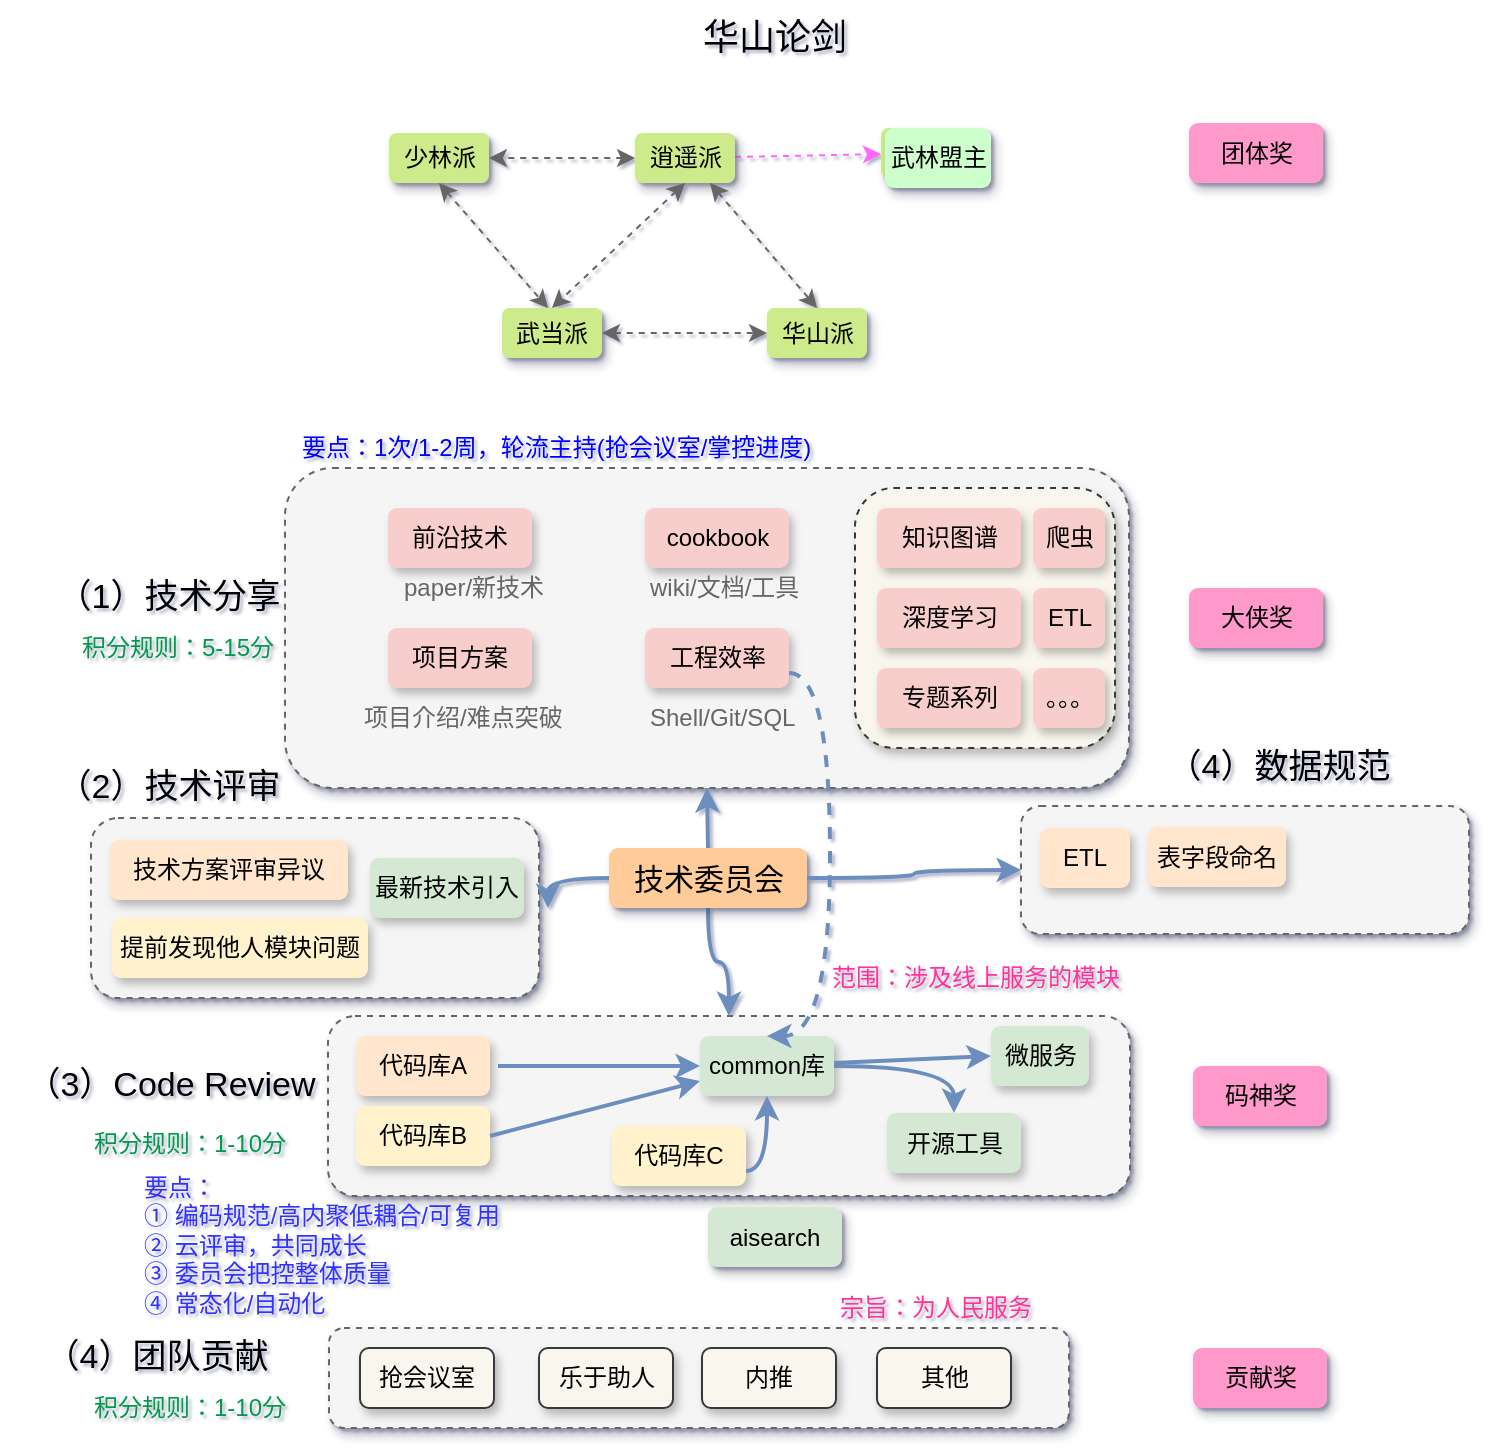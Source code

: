 <mxfile version="12.2.2" type="device" pages="1"><diagram id="eaL2HAdVWl4fG8aLwBfp" name="Page-1"><mxGraphModel dx="1010" dy="579" grid="1" gridSize="10" guides="1" tooltips="1" connect="1" arrows="1" fold="1" page="1" pageScale="1" pageWidth="827" pageHeight="1169" math="0" shadow="1"><root><mxCell id="0"/><mxCell id="1" parent="0"/><mxCell id="OI8JYADkr65iXDbuKEbx-1" value="" style="rounded=1;whiteSpace=wrap;html=1;fillColor=#f5f5f5;strokeColor=#666666;glass=0;comic=0;shadow=1;dashed=1;fontColor=#333333;" parent="1" vertex="1"><mxGeometry x="190" y="524" width="401" height="90" as="geometry"/></mxCell><mxCell id="OI8JYADkr65iXDbuKEbx-2" value="" style="rounded=1;whiteSpace=wrap;html=1;fillColor=#f5f5f5;strokeColor=#666666;glass=0;comic=0;shadow=1;dashed=1;fontColor=#333333;" parent="1" vertex="1"><mxGeometry x="168.5" y="250" width="422" height="160" as="geometry"/></mxCell><mxCell id="OI8JYADkr65iXDbuKEbx-4" value="前沿技术" style="rounded=1;whiteSpace=wrap;html=1;fillColor=#f8cecc;strokeColor=none;glass=0;comic=0;shadow=1;" parent="1" vertex="1"><mxGeometry x="220" y="270" width="72" height="30" as="geometry"/></mxCell><mxCell id="OI8JYADkr65iXDbuKEbx-5" value="代码库A" style="rounded=1;whiteSpace=wrap;html=1;fillColor=#ffe6cc;strokeColor=none;glass=0;comic=0;shadow=1;" parent="1" vertex="1"><mxGeometry x="204" y="534" width="67" height="30" as="geometry"/></mxCell><mxCell id="OI8JYADkr65iXDbuKEbx-6" value="代码库B" style="rounded=1;whiteSpace=wrap;html=1;fillColor=#fff2cc;strokeColor=none;glass=0;comic=0;shadow=1;" parent="1" vertex="1"><mxGeometry x="204" y="569" width="67" height="30" as="geometry"/></mxCell><mxCell id="OI8JYADkr65iXDbuKEbx-7" value="common库" style="rounded=1;whiteSpace=wrap;html=1;fillColor=#d5e8d4;strokeColor=none;glass=0;comic=0;shadow=1;labelBackgroundColor=none;labelBorderColor=none;" parent="1" vertex="1"><mxGeometry x="376" y="534" width="67" height="30" as="geometry"/></mxCell><mxCell id="OI8JYADkr65iXDbuKEbx-8" value="" style="rounded=0;comic=0;jumpSize=11;orthogonalLoop=1;jettySize=auto;html=1;shadow=0;strokeColor=#6c8ebf;strokeWidth=2;fontSize=13;fillColor=#dae8fc;entryX=0;entryY=0.5;entryDx=0;entryDy=0;" parent="1" target="OI8JYADkr65iXDbuKEbx-7" edge="1"><mxGeometry relative="1" as="geometry"><mxPoint x="275" y="549" as="sourcePoint"/><mxPoint x="214.5" y="559.333" as="targetPoint"/></mxGeometry></mxCell><mxCell id="OI8JYADkr65iXDbuKEbx-9" value="" style="rounded=0;comic=0;jumpSize=11;orthogonalLoop=1;jettySize=auto;html=1;shadow=0;strokeColor=#6c8ebf;strokeWidth=2;fontSize=13;fillColor=#dae8fc;exitX=1;exitY=0.5;exitDx=0;exitDy=0;entryX=0;entryY=0.75;entryDx=0;entryDy=0;" parent="1" source="OI8JYADkr65iXDbuKEbx-6" target="OI8JYADkr65iXDbuKEbx-7" edge="1"><mxGeometry relative="1" as="geometry"><mxPoint x="372.5" y="549" as="sourcePoint"/><mxPoint x="408.5" y="554" as="targetPoint"/></mxGeometry></mxCell><UserObject label="（1）技术分享" id="OI8JYADkr65iXDbuKEbx-10"><mxCell style="text;html=1;resizable=0;autosize=1;align=center;verticalAlign=middle;points=[];fillColor=none;strokeColor=none;rounded=0;shadow=1;glass=0;dashed=1;comic=0;fontSize=17;" parent="1" vertex="1"><mxGeometry x="44.5" y="300" width="130" height="30" as="geometry"/></mxCell></UserObject><UserObject label="（3）Code Review" id="OI8JYADkr65iXDbuKEbx-11"><mxCell style="text;html=1;resizable=0;autosize=1;align=center;verticalAlign=middle;points=[];fillColor=none;strokeColor=none;rounded=0;shadow=1;glass=0;dashed=1;comic=0;fontSize=17;" parent="1" vertex="1"><mxGeometry x="30.5" y="544" width="160" height="30" as="geometry"/></mxCell></UserObject><mxCell id="OI8JYADkr65iXDbuKEbx-13" value="范围：涉及线上服务的模块" style="text;html=1;resizable=0;points=[];autosize=1;align=left;verticalAlign=top;spacingTop=-4;fontSize=12;fontColor=#FF3399;" parent="1" vertex="1"><mxGeometry x="439.5" y="495" width="160" height="20" as="geometry"/></mxCell><UserObject label="华山论剑" id="OI8JYADkr65iXDbuKEbx-14"><mxCell style="text;html=1;resizable=0;autosize=1;align=center;verticalAlign=middle;points=[];fillColor=none;strokeColor=none;rounded=0;shadow=1;glass=0;dashed=1;comic=0;fontSize=18;" parent="1" vertex="1"><mxGeometry x="373" y="20" width="80" height="30" as="geometry"/></mxCell></UserObject><mxCell id="OI8JYADkr65iXDbuKEbx-15" value="项目方案" style="rounded=1;whiteSpace=wrap;html=1;fillColor=#f8cecc;strokeColor=none;glass=0;comic=0;shadow=1;" parent="1" vertex="1"><mxGeometry x="220" y="330" width="72" height="30" as="geometry"/></mxCell><UserObject label="（4）团队贡献" id="OI8JYADkr65iXDbuKEbx-18"><mxCell style="text;html=1;resizable=0;autosize=1;align=center;verticalAlign=middle;points=[];fillColor=none;strokeColor=none;rounded=0;shadow=1;glass=0;dashed=1;comic=0;fontSize=17;" parent="1" vertex="1"><mxGeometry x="38.5" y="680" width="130" height="30" as="geometry"/></mxCell></UserObject><mxCell id="OI8JYADkr65iXDbuKEbx-20" value="" style="rounded=1;whiteSpace=wrap;html=1;fillColor=#f5f5f5;strokeColor=#666666;glass=0;comic=0;shadow=1;dashed=1;fontColor=#333333;" parent="1" vertex="1"><mxGeometry x="190.5" y="680" width="370" height="50" as="geometry"/></mxCell><mxCell id="OI8JYADkr65iXDbuKEbx-21" value="抢会议室" style="rounded=1;whiteSpace=wrap;html=1;fillColor=#f9f7ed;strokeColor=#36393d;glass=0;comic=0;shadow=1;" parent="1" vertex="1"><mxGeometry x="206" y="690" width="67" height="30" as="geometry"/></mxCell><mxCell id="OI8JYADkr65iXDbuKEbx-22" value="贡献奖" style="rounded=1;whiteSpace=wrap;html=1;fillColor=#FF99CC;strokeColor=none;glass=0;comic=0;shadow=1;" parent="1" vertex="1"><mxGeometry x="622.5" y="690" width="67" height="30" as="geometry"/></mxCell><mxCell id="OI8JYADkr65iXDbuKEbx-23" value="码神奖" style="rounded=1;whiteSpace=wrap;html=1;fillColor=#FF99CC;strokeColor=none;glass=0;comic=0;shadow=1;" parent="1" vertex="1"><mxGeometry x="622.5" y="549" width="67" height="30" as="geometry"/></mxCell><mxCell id="OI8JYADkr65iXDbuKEbx-24" value="大侠奖" style="rounded=1;whiteSpace=wrap;html=1;fillColor=#FF99CC;strokeColor=none;glass=0;comic=0;shadow=1;" parent="1" vertex="1"><mxGeometry x="620.5" y="310" width="67" height="30" as="geometry"/></mxCell><mxCell id="OI8JYADkr65iXDbuKEbx-25" value="乐于助人" style="rounded=1;whiteSpace=wrap;html=1;fillColor=#f9f7ed;strokeColor=#36393d;glass=0;comic=0;shadow=1;" parent="1" vertex="1"><mxGeometry x="295.5" y="690" width="67" height="30" as="geometry"/></mxCell><mxCell id="OI8JYADkr65iXDbuKEbx-26" value="内推" style="rounded=1;whiteSpace=wrap;html=1;fillColor=#f9f7ed;strokeColor=#36393d;glass=0;comic=0;shadow=1;" parent="1" vertex="1"><mxGeometry x="377" y="690" width="67" height="30" as="geometry"/></mxCell><mxCell id="OI8JYADkr65iXDbuKEbx-28" value="" style="edgeStyle=orthogonalEdgeStyle;curved=1;rounded=0;comic=0;jumpSize=11;orthogonalLoop=1;jettySize=auto;html=1;shadow=0;strokeColor=#6c8ebf;strokeWidth=2;fontSize=13;fillColor=#dae8fc;exitX=0.5;exitY=0;exitDx=0;exitDy=0;entryX=0.5;entryY=1;entryDx=0;entryDy=0;" parent="1" source="OI8JYADkr65iXDbuKEbx-27" target="OI8JYADkr65iXDbuKEbx-2" edge="1"><mxGeometry relative="1" as="geometry"><mxPoint x="266.5" y="310" as="sourcePoint"/><mxPoint x="255.5" y="460" as="targetPoint"/></mxGeometry></mxCell><mxCell id="OI8JYADkr65iXDbuKEbx-29" value="" style="edgeStyle=orthogonalEdgeStyle;curved=1;rounded=0;comic=0;jumpSize=11;orthogonalLoop=1;jettySize=auto;html=1;shadow=0;strokeColor=#6c8ebf;strokeWidth=2;fontSize=13;fillColor=#dae8fc;exitX=0.5;exitY=1;exitDx=0;exitDy=0;entryX=0.5;entryY=0;entryDx=0;entryDy=0;" parent="1" source="OI8JYADkr65iXDbuKEbx-27" target="OI8JYADkr65iXDbuKEbx-1" edge="1"><mxGeometry relative="1" as="geometry"><mxPoint x="465.5" y="464" as="sourcePoint"/><mxPoint x="366.5" y="424" as="targetPoint"/></mxGeometry></mxCell><mxCell id="OI8JYADkr65iXDbuKEbx-30" value="代码库C" style="rounded=1;whiteSpace=wrap;html=1;fillColor=#fff2cc;strokeColor=none;glass=0;comic=0;shadow=1;" parent="1" vertex="1"><mxGeometry x="332" y="579" width="67" height="30" as="geometry"/></mxCell><mxCell id="OI8JYADkr65iXDbuKEbx-31" value="" style="edgeStyle=orthogonalEdgeStyle;curved=1;rounded=0;comic=0;jumpSize=11;orthogonalLoop=1;jettySize=auto;html=1;shadow=0;strokeColor=#6c8ebf;strokeWidth=2;fontSize=13;fillColor=#dae8fc;exitX=1;exitY=0.75;exitDx=0;exitDy=0;entryX=0.5;entryY=1;entryDx=0;entryDy=0;" parent="1" source="OI8JYADkr65iXDbuKEbx-30" target="OI8JYADkr65iXDbuKEbx-7" edge="1"><mxGeometry relative="1" as="geometry"><mxPoint x="281.5" y="594" as="sourcePoint"/><mxPoint x="408.5" y="544" as="targetPoint"/></mxGeometry></mxCell><mxCell id="OI8JYADkr65iXDbuKEbx-33" value="工程效率" style="rounded=1;whiteSpace=wrap;html=1;fillColor=#f8cecc;strokeColor=none;glass=0;comic=0;shadow=1;" parent="1" vertex="1"><mxGeometry x="348.5" y="330" width="72" height="30" as="geometry"/></mxCell><mxCell id="OI8JYADkr65iXDbuKEbx-34" value="要点：1次/1-2周，轮流主持(抢会议室/掌控进度)" style="text;html=1;resizable=0;points=[];autosize=1;align=left;verticalAlign=top;spacingTop=-4;fontSize=12;fontColor=#0000FF;" parent="1" vertex="1"><mxGeometry x="174.5" y="230" width="270" height="20" as="geometry"/></mxCell><mxCell id="OI8JYADkr65iXDbuKEbx-35" value="要点：&lt;br&gt;① 编码规范/高内聚低耦合/可复用&lt;br&gt;② 云评审，共同成长&lt;br&gt;③ 委员会把控整体质量&lt;br&gt;④ 常态化/自动化" style="text;html=1;resizable=0;points=[];autosize=1;align=left;verticalAlign=top;spacingTop=-4;fontSize=12;fontColor=#3333FF;" parent="1" vertex="1"><mxGeometry x="95.5" y="600" width="190" height="70" as="geometry"/></mxCell><mxCell id="OI8JYADkr65iXDbuKEbx-36" value="cookbook" style="rounded=1;whiteSpace=wrap;html=1;fillColor=#f8cecc;strokeColor=none;glass=0;comic=0;shadow=1;" parent="1" vertex="1"><mxGeometry x="348.5" y="270" width="72" height="30" as="geometry"/></mxCell><mxCell id="OI8JYADkr65iXDbuKEbx-37" value="宗旨：为人民服务" style="text;html=1;resizable=0;points=[];autosize=1;align=left;verticalAlign=top;spacingTop=-4;fontSize=12;fontColor=#FF3399;" parent="1" vertex="1"><mxGeometry x="444" y="660" width="110" height="20" as="geometry"/></mxCell><mxCell id="OI8JYADkr65iXDbuKEbx-27" value="技术委员会" style="rounded=1;whiteSpace=wrap;html=1;fillColor=#ffcc99;strokeColor=none;glass=0;comic=0;shadow=1;fontSize=15;" parent="1" vertex="1"><mxGeometry x="330.5" y="440" width="99" height="30" as="geometry"/></mxCell><mxCell id="OI8JYADkr65iXDbuKEbx-39" value="" style="edgeStyle=orthogonalEdgeStyle;curved=1;rounded=0;comic=0;jumpSize=11;orthogonalLoop=1;jettySize=auto;html=1;shadow=0;strokeColor=#6c8ebf;strokeWidth=2;fontSize=13;fillColor=#dae8fc;exitX=1;exitY=0.75;exitDx=0;exitDy=0;entryX=0.5;entryY=0;entryDx=0;entryDy=0;dashed=1;" parent="1" source="OI8JYADkr65iXDbuKEbx-33" target="OI8JYADkr65iXDbuKEbx-7" edge="1"><mxGeometry relative="1" as="geometry"><mxPoint x="309.5" y="460" as="sourcePoint"/><mxPoint x="374.5" y="420" as="targetPoint"/><Array as="points"><mxPoint x="441" y="353"/><mxPoint x="441" y="534"/></Array></mxGeometry></mxCell><mxCell id="OI8JYADkr65iXDbuKEbx-40" value="" style="rounded=1;whiteSpace=wrap;html=1;fillColor=#f9f7ed;strokeColor=#36393d;glass=0;comic=0;shadow=1;dashed=1;" parent="1" vertex="1"><mxGeometry x="453.5" y="260" width="130" height="130" as="geometry"/></mxCell><mxCell id="OI8JYADkr65iXDbuKEbx-41" value="知识图谱" style="rounded=1;whiteSpace=wrap;html=1;fillColor=#f8cecc;strokeColor=none;glass=0;comic=0;shadow=1;" parent="1" vertex="1"><mxGeometry x="464.5" y="270" width="72" height="30" as="geometry"/></mxCell><mxCell id="OI8JYADkr65iXDbuKEbx-42" value="深度学习" style="rounded=1;whiteSpace=wrap;html=1;fillColor=#f8cecc;strokeColor=none;glass=0;comic=0;shadow=1;" parent="1" vertex="1"><mxGeometry x="464.5" y="310" width="72" height="30" as="geometry"/></mxCell><mxCell id="OI8JYADkr65iXDbuKEbx-43" value="专题系列" style="rounded=1;whiteSpace=wrap;html=1;fillColor=#f8cecc;strokeColor=none;glass=0;comic=0;shadow=1;" parent="1" vertex="1"><mxGeometry x="464.5" y="350" width="72" height="30" as="geometry"/></mxCell><mxCell id="OI8JYADkr65iXDbuKEbx-44" value="爬虫" style="rounded=1;whiteSpace=wrap;html=1;fillColor=#f8cecc;strokeColor=none;glass=0;comic=0;shadow=1;" parent="1" vertex="1"><mxGeometry x="542.5" y="270" width="36" height="30" as="geometry"/></mxCell><mxCell id="OI8JYADkr65iXDbuKEbx-45" value="ETL" style="rounded=1;whiteSpace=wrap;html=1;fillColor=#f8cecc;strokeColor=none;glass=0;comic=0;shadow=1;" parent="1" vertex="1"><mxGeometry x="542.5" y="310" width="36" height="30" as="geometry"/></mxCell><mxCell id="OI8JYADkr65iXDbuKEbx-46" value="。。。" style="rounded=1;whiteSpace=wrap;html=1;fillColor=#f8cecc;strokeColor=none;glass=0;comic=0;shadow=1;" parent="1" vertex="1"><mxGeometry x="542.5" y="350" width="36" height="30" as="geometry"/></mxCell><mxCell id="OI8JYADkr65iXDbuKEbx-50" value="开源工具" style="rounded=1;whiteSpace=wrap;html=1;fillColor=#d5e8d4;strokeColor=none;glass=0;comic=0;shadow=1;labelBackgroundColor=none;labelBorderColor=none;" parent="1" vertex="1"><mxGeometry x="469.5" y="572.5" width="67" height="30" as="geometry"/></mxCell><mxCell id="OI8JYADkr65iXDbuKEbx-51" value="" style="edgeStyle=orthogonalEdgeStyle;curved=1;rounded=0;comic=0;jumpSize=11;orthogonalLoop=1;jettySize=auto;html=1;shadow=0;strokeColor=#6c8ebf;strokeWidth=2;fontSize=13;fillColor=#dae8fc;exitX=1;exitY=0.5;exitDx=0;exitDy=0;entryX=0.5;entryY=0;entryDx=0;entryDy=0;" parent="1" source="OI8JYADkr65iXDbuKEbx-7" target="OI8JYADkr65iXDbuKEbx-50" edge="1"><mxGeometry relative="1" as="geometry"><mxPoint x="355.5" y="460" as="sourcePoint"/><mxPoint x="389.5" y="420" as="targetPoint"/></mxGeometry></mxCell><mxCell id="OI8JYADkr65iXDbuKEbx-52" value="paper/新技术" style="text;html=1;resizable=0;points=[];autosize=1;align=left;verticalAlign=top;spacingTop=-4;fontSize=12;fontColor=#666666;" parent="1" vertex="1"><mxGeometry x="225.5" y="300" width="90" height="20" as="geometry"/></mxCell><mxCell id="OI8JYADkr65iXDbuKEbx-53" value="wiki/文档/工具" style="text;html=1;resizable=0;points=[];autosize=1;align=left;verticalAlign=top;spacingTop=-4;fontSize=12;fontColor=#666666;" parent="1" vertex="1"><mxGeometry x="348.5" y="300" width="90" height="20" as="geometry"/></mxCell><mxCell id="OI8JYADkr65iXDbuKEbx-54" value="项目介绍/难点突破" style="text;html=1;resizable=0;points=[];autosize=1;align=left;verticalAlign=top;spacingTop=-4;fontSize=12;fontColor=#666666;" parent="1" vertex="1"><mxGeometry x="206" y="365" width="110" height="20" as="geometry"/></mxCell><mxCell id="OI8JYADkr65iXDbuKEbx-55" value="Shell/Git/SQL" style="text;html=1;resizable=0;points=[];autosize=1;align=left;verticalAlign=top;spacingTop=-4;fontSize=12;fontColor=#666666;" parent="1" vertex="1"><mxGeometry x="348.5" y="365" width="90" height="20" as="geometry"/></mxCell><mxCell id="OI8JYADkr65iXDbuKEbx-67" value="武当派" style="rounded=1;whiteSpace=wrap;html=1;fillColor=#cdeb8b;strokeColor=none;glass=0;comic=0;shadow=1;" parent="1" vertex="1"><mxGeometry x="277" y="170" width="50" height="25" as="geometry"/></mxCell><mxCell id="OI8JYADkr65iXDbuKEbx-68" value="" style="edgeStyle=none;rounded=0;orthogonalLoop=1;jettySize=auto;html=1;dashed=1;startArrow=none;startFill=0;endArrow=classic;endFill=1;strokeColor=#FF66FF;fontSize=15;fontColor=#666666;" parent="1" source="OI8JYADkr65iXDbuKEbx-69" target="OI8JYADkr65iXDbuKEbx-70" edge="1"><mxGeometry relative="1" as="geometry"/></mxCell><mxCell id="OI8JYADkr65iXDbuKEbx-69" value="逍遥派" style="rounded=1;whiteSpace=wrap;html=1;fillColor=#cdeb8b;strokeColor=none;glass=0;comic=0;shadow=1;" parent="1" vertex="1"><mxGeometry x="343.5" y="82.5" width="50" height="25" as="geometry"/></mxCell><mxCell id="OI8JYADkr65iXDbuKEbx-70" value="逍遥派" style="rounded=1;whiteSpace=wrap;html=1;fillColor=#cdeb8b;strokeColor=none;glass=0;comic=0;shadow=1;" parent="1" vertex="1"><mxGeometry x="466.5" y="80" width="50" height="25" as="geometry"/></mxCell><mxCell id="OI8JYADkr65iXDbuKEbx-71" value="华山派" style="rounded=1;whiteSpace=wrap;html=1;fillColor=#cdeb8b;strokeColor=none;glass=0;comic=0;shadow=1;" parent="1" vertex="1"><mxGeometry x="409.5" y="170" width="50" height="25" as="geometry"/></mxCell><mxCell id="OI8JYADkr65iXDbuKEbx-72" value="" style="rounded=0;orthogonalLoop=1;jettySize=auto;html=1;dashed=1;strokeColor=#666666;fontSize=15;fontColor=#666666;endArrow=classic;endFill=1;startArrow=classic;startFill=1;exitX=0.75;exitY=1;exitDx=0;exitDy=0;entryX=0.5;entryY=0;entryDx=0;entryDy=0;" parent="1" source="OI8JYADkr65iXDbuKEbx-69" target="OI8JYADkr65iXDbuKEbx-71" edge="1"><mxGeometry relative="1" as="geometry"><mxPoint x="396.5" y="102.5" as="sourcePoint"/><mxPoint x="476.5" y="102.5" as="targetPoint"/></mxGeometry></mxCell><mxCell id="OI8JYADkr65iXDbuKEbx-73" value="" style="rounded=0;orthogonalLoop=1;jettySize=auto;html=1;dashed=1;strokeColor=#666666;fontSize=15;fontColor=#666666;endArrow=classic;endFill=1;startArrow=classic;startFill=1;exitX=0.5;exitY=1;exitDx=0;exitDy=0;entryX=0.5;entryY=0;entryDx=0;entryDy=0;" parent="1" source="OI8JYADkr65iXDbuKEbx-69" target="OI8JYADkr65iXDbuKEbx-67" edge="1"><mxGeometry relative="1" as="geometry"><mxPoint x="384" y="115" as="sourcePoint"/><mxPoint x="444.5" y="180" as="targetPoint"/></mxGeometry></mxCell><mxCell id="OI8JYADkr65iXDbuKEbx-74" value="" style="rounded=0;orthogonalLoop=1;jettySize=auto;html=1;dashed=1;strokeColor=#666666;fontSize=15;fontColor=#666666;endArrow=classic;endFill=1;startArrow=classic;startFill=1;exitX=1;exitY=0.5;exitDx=0;exitDy=0;entryX=0;entryY=0.5;entryDx=0;entryDy=0;" parent="1" source="OI8JYADkr65iXDbuKEbx-67" target="OI8JYADkr65iXDbuKEbx-71" edge="1"><mxGeometry relative="1" as="geometry"><mxPoint x="394" y="125" as="sourcePoint"/><mxPoint x="454.5" y="190" as="targetPoint"/></mxGeometry></mxCell><mxCell id="OI8JYADkr65iXDbuKEbx-75" value="武林盟主" style="rounded=1;whiteSpace=wrap;html=1;fillColor=#CCFFCC;strokeColor=none;glass=0;comic=0;shadow=1;" parent="1" vertex="1"><mxGeometry x="468.5" y="80" width="53" height="30" as="geometry"/></mxCell><mxCell id="OI8JYADkr65iXDbuKEbx-76" value="团体奖" style="rounded=1;whiteSpace=wrap;html=1;fillColor=#FF99CC;strokeColor=none;glass=0;comic=0;shadow=1;" parent="1" vertex="1"><mxGeometry x="620.5" y="77.5" width="67" height="30" as="geometry"/></mxCell><mxCell id="OI8JYADkr65iXDbuKEbx-77" value="其他" style="rounded=1;whiteSpace=wrap;html=1;fillColor=#f9f7ed;strokeColor=#36393d;glass=0;comic=0;shadow=1;" parent="1" vertex="1"><mxGeometry x="464.5" y="690" width="67" height="30" as="geometry"/></mxCell><mxCell id="OI8JYADkr65iXDbuKEbx-80" value="积分规则：5-15分" style="text;html=1;resizable=0;points=[];autosize=1;align=left;verticalAlign=top;spacingTop=-4;fontSize=12;fontColor=#00994D;" parent="1" vertex="1"><mxGeometry x="64.5" y="330" width="110" height="20" as="geometry"/></mxCell><mxCell id="OI8JYADkr65iXDbuKEbx-81" value="积分规则：1-10分" style="text;html=1;resizable=0;points=[];autosize=1;align=left;verticalAlign=top;spacingTop=-4;fontSize=12;fontColor=#00994D;" parent="1" vertex="1"><mxGeometry x="70.5" y="577.5" width="110" height="20" as="geometry"/></mxCell><mxCell id="OI8JYADkr65iXDbuKEbx-82" value="积分规则：1-10分" style="text;html=1;resizable=0;points=[];autosize=1;align=left;verticalAlign=top;spacingTop=-4;fontSize=12;fontColor=#00994D;" parent="1" vertex="1"><mxGeometry x="70.5" y="710" width="110" height="20" as="geometry"/></mxCell><mxCell id="OI8JYADkr65iXDbuKEbx-83" value="少林派" style="rounded=1;whiteSpace=wrap;html=1;fillColor=#cdeb8b;strokeColor=none;glass=0;comic=0;shadow=1;" parent="1" vertex="1"><mxGeometry x="220.5" y="82.5" width="50" height="25" as="geometry"/></mxCell><mxCell id="OI8JYADkr65iXDbuKEbx-84" value="" style="rounded=0;orthogonalLoop=1;jettySize=auto;html=1;dashed=1;strokeColor=#666666;fontSize=15;fontColor=#666666;endArrow=classic;endFill=1;startArrow=classic;startFill=1;exitX=0.5;exitY=1;exitDx=0;exitDy=0;" parent="1" source="OI8JYADkr65iXDbuKEbx-83" edge="1"><mxGeometry relative="1" as="geometry"><mxPoint x="371.5" y="115" as="sourcePoint"/><mxPoint x="300" y="170" as="targetPoint"/></mxGeometry></mxCell><mxCell id="OI8JYADkr65iXDbuKEbx-85" value="" style="rounded=0;orthogonalLoop=1;jettySize=auto;html=1;dashed=1;strokeColor=#666666;fontSize=15;fontColor=#666666;endArrow=classic;endFill=1;startArrow=classic;startFill=1;exitX=0;exitY=0.5;exitDx=0;exitDy=0;entryX=1;entryY=0.5;entryDx=0;entryDy=0;" parent="1" source="OI8JYADkr65iXDbuKEbx-69" target="OI8JYADkr65iXDbuKEbx-83" edge="1"><mxGeometry relative="1" as="geometry"><mxPoint x="381.5" y="125" as="sourcePoint"/><mxPoint x="322" y="190" as="targetPoint"/></mxGeometry></mxCell><mxCell id="OI8JYADkr65iXDbuKEbx-86" value="微服务" style="rounded=1;whiteSpace=wrap;html=1;fillColor=#d5e8d4;strokeColor=none;glass=0;comic=0;shadow=1;labelBackgroundColor=none;labelBorderColor=none;" parent="1" vertex="1"><mxGeometry x="521.5" y="529" width="49" height="30" as="geometry"/></mxCell><mxCell id="OI8JYADkr65iXDbuKEbx-87" value="" style="rounded=0;comic=0;jumpSize=11;orthogonalLoop=1;jettySize=auto;html=1;shadow=0;strokeColor=#6c8ebf;strokeWidth=2;fontSize=13;fillColor=#dae8fc;entryX=0;entryY=0.5;entryDx=0;entryDy=0;" parent="1" source="OI8JYADkr65iXDbuKEbx-7" target="OI8JYADkr65iXDbuKEbx-86" edge="1"><mxGeometry relative="1" as="geometry"><mxPoint x="460" y="540" as="sourcePoint"/><mxPoint x="513" y="583" as="targetPoint"/></mxGeometry></mxCell><mxCell id="OI8JYADkr65iXDbuKEbx-88" value="aisearch" style="rounded=1;whiteSpace=wrap;html=1;fillColor=#d5e8d4;strokeColor=none;glass=0;comic=0;shadow=1;labelBackgroundColor=none;labelBorderColor=none;" parent="1" vertex="1"><mxGeometry x="380" y="619.5" width="67" height="30" as="geometry"/></mxCell><UserObject label="（2）技术评审" id="OI8JYADkr65iXDbuKEbx-89"><mxCell style="text;html=1;resizable=0;autosize=1;align=center;verticalAlign=middle;points=[];fillColor=none;strokeColor=none;rounded=0;shadow=1;glass=0;dashed=1;comic=0;fontSize=17;" parent="1" vertex="1"><mxGeometry x="44.5" y="395" width="130" height="30" as="geometry"/></mxCell></UserObject><mxCell id="OI8JYADkr65iXDbuKEbx-90" value="" style="rounded=1;whiteSpace=wrap;html=1;fillColor=#f5f5f5;strokeColor=#666666;glass=0;comic=0;shadow=1;dashed=1;fontColor=#333333;" parent="1" vertex="1"><mxGeometry x="71.5" y="425" width="224" height="90" as="geometry"/></mxCell><mxCell id="OI8JYADkr65iXDbuKEbx-91" value="技术方案评审异议" style="rounded=1;whiteSpace=wrap;html=1;fillColor=#ffe6cc;strokeColor=none;glass=0;comic=0;shadow=1;" parent="1" vertex="1"><mxGeometry x="81" y="436" width="119" height="30" as="geometry"/></mxCell><mxCell id="OI8JYADkr65iXDbuKEbx-92" value="提前发现他人模块问题" style="rounded=1;whiteSpace=wrap;html=1;fillColor=#fff2cc;strokeColor=none;glass=0;comic=0;shadow=1;" parent="1" vertex="1"><mxGeometry x="82" y="475" width="128" height="30" as="geometry"/></mxCell><mxCell id="OI8JYADkr65iXDbuKEbx-93" value="最新技术引入" style="rounded=1;whiteSpace=wrap;html=1;fillColor=#d5e8d4;strokeColor=none;glass=0;comic=0;shadow=1;labelBackgroundColor=none;labelBorderColor=none;" parent="1" vertex="1"><mxGeometry x="211" y="445" width="77" height="30" as="geometry"/></mxCell><mxCell id="OI8JYADkr65iXDbuKEbx-94" value="" style="edgeStyle=orthogonalEdgeStyle;curved=1;rounded=0;comic=0;jumpSize=11;orthogonalLoop=1;jettySize=auto;html=1;shadow=0;strokeColor=#6c8ebf;strokeWidth=2;fontSize=13;fillColor=#dae8fc;exitX=0;exitY=0.5;exitDx=0;exitDy=0;" parent="1" source="OI8JYADkr65iXDbuKEbx-27" edge="1"><mxGeometry relative="1" as="geometry"><mxPoint x="199" y="421.5" as="sourcePoint"/><mxPoint x="300" y="470" as="targetPoint"/></mxGeometry></mxCell><mxCell id="5nY0RHB0vXp3xFRB2tvd-1" value="" style="rounded=1;whiteSpace=wrap;html=1;fillColor=#f5f5f5;strokeColor=#666666;glass=0;comic=0;shadow=1;dashed=1;fontColor=#333333;" vertex="1" parent="1"><mxGeometry x="536.5" y="419" width="224" height="64" as="geometry"/></mxCell><mxCell id="5nY0RHB0vXp3xFRB2tvd-2" value="ETL" style="rounded=1;whiteSpace=wrap;html=1;fillColor=#ffe6cc;strokeColor=none;glass=0;comic=0;shadow=1;" vertex="1" parent="1"><mxGeometry x="546" y="430" width="45" height="30" as="geometry"/></mxCell><mxCell id="5nY0RHB0vXp3xFRB2tvd-3" value="表字段命名" style="rounded=1;whiteSpace=wrap;html=1;fillColor=#ffe6cc;strokeColor=none;glass=0;comic=0;shadow=1;" vertex="1" parent="1"><mxGeometry x="600" y="429.5" width="69" height="30" as="geometry"/></mxCell><UserObject label="（4）数据规范" id="5nY0RHB0vXp3xFRB2tvd-4"><mxCell style="text;html=1;resizable=0;autosize=1;align=center;verticalAlign=middle;points=[];fillColor=none;strokeColor=none;rounded=0;shadow=1;glass=0;dashed=1;comic=0;fontSize=17;" vertex="1" parent="1"><mxGeometry x="599.5" y="385" width="130" height="30" as="geometry"/></mxCell></UserObject><mxCell id="5nY0RHB0vXp3xFRB2tvd-5" value="" style="edgeStyle=orthogonalEdgeStyle;curved=1;rounded=0;comic=0;jumpSize=11;orthogonalLoop=1;jettySize=auto;html=1;shadow=0;strokeColor=#6c8ebf;strokeWidth=2;fontSize=13;fillColor=#dae8fc;exitX=1;exitY=0.5;exitDx=0;exitDy=0;entryX=0;entryY=0.5;entryDx=0;entryDy=0;" edge="1" parent="1" source="OI8JYADkr65iXDbuKEbx-27" target="5nY0RHB0vXp3xFRB2tvd-1"><mxGeometry relative="1" as="geometry"><mxPoint x="390" y="480" as="sourcePoint"/><mxPoint x="401" y="534" as="targetPoint"/></mxGeometry></mxCell></root></mxGraphModel></diagram></mxfile>
